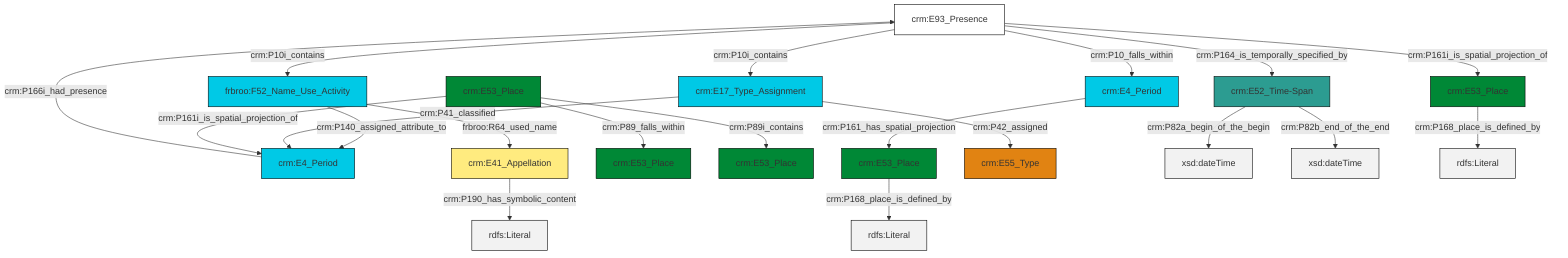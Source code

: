graph TD
classDef Literal fill:#f2f2f2,stroke:#000000;
classDef CRM_Entity fill:#FFFFFF,stroke:#000000;
classDef Temporal_Entity fill:#00C9E6, stroke:#000000;
classDef Type fill:#E18312, stroke:#000000;
classDef Time-Span fill:#2C9C91, stroke:#000000;
classDef Appellation fill:#FFEB7F, stroke:#000000;
classDef Place fill:#008836, stroke:#000000;
classDef Persistent_Item fill:#B266B2, stroke:#000000;
classDef Conceptual_Object fill:#FFD700, stroke:#000000;
classDef Physical_Thing fill:#D2B48C, stroke:#000000;
classDef Actor fill:#f58aad, stroke:#000000;
classDef PC_Classes fill:#4ce600, stroke:#000000;
classDef Multi fill:#cccccc,stroke:#000000;

2["frbroo:F52_Name_Use_Activity"]:::Temporal_Entity -->|crm:P140_assigned_attribute_to| 3["crm:E4_Period"]:::Temporal_Entity
0["crm:E93_Presence"]:::CRM_Entity -->|crm:P10i_contains| 2["frbroo:F52_Name_Use_Activity"]:::Temporal_Entity
0["crm:E93_Presence"]:::CRM_Entity -->|crm:P10i_contains| 4["crm:E17_Type_Assignment"]:::Temporal_Entity
0["crm:E93_Presence"]:::CRM_Entity -->|crm:P10_falls_within| 11["crm:E4_Period"]:::Temporal_Entity
0["crm:E93_Presence"]:::CRM_Entity -->|crm:P161i_is_spatial_projection_of| 5["crm:E53_Place"]:::Place
0["crm:E93_Presence"]:::CRM_Entity -->|crm:P164_is_temporally_specified_by| 12["crm:E52_Time-Span"]:::Time-Span
16["crm:E53_Place"]:::Place -->|crm:P89i_contains| 17["crm:E53_Place"]:::Place
4["crm:E17_Type_Assignment"]:::Temporal_Entity -->|crm:P41_classified| 3["crm:E4_Period"]:::Temporal_Entity
18["crm:E53_Place"]:::Place -->|crm:P168_place_is_defined_by| 19[rdfs:Literal]:::Literal
11["crm:E4_Period"]:::Temporal_Entity -->|crm:P161_has_spatial_projection| 18["crm:E53_Place"]:::Place
4["crm:E17_Type_Assignment"]:::Temporal_Entity -->|crm:P42_assigned| 22["crm:E55_Type"]:::Type
3["crm:E4_Period"]:::Temporal_Entity -->|crm:P166i_had_presence| 0["crm:E93_Presence"]:::CRM_Entity
12["crm:E52_Time-Span"]:::Time-Span -->|crm:P82a_begin_of_the_begin| 23[xsd:dateTime]:::Literal
12["crm:E52_Time-Span"]:::Time-Span -->|crm:P82b_end_of_the_end| 24[xsd:dateTime]:::Literal
16["crm:E53_Place"]:::Place -->|crm:P89_falls_within| 13["crm:E53_Place"]:::Place
5["crm:E53_Place"]:::Place -->|crm:P168_place_is_defined_by| 26[rdfs:Literal]:::Literal
16["crm:E53_Place"]:::Place -->|crm:P161i_is_spatial_projection_of| 3["crm:E4_Period"]:::Temporal_Entity
2["frbroo:F52_Name_Use_Activity"]:::Temporal_Entity -->|frbroo:R64_used_name| 9["crm:E41_Appellation"]:::Appellation
9["crm:E41_Appellation"]:::Appellation -->|crm:P190_has_symbolic_content| 30[rdfs:Literal]:::Literal